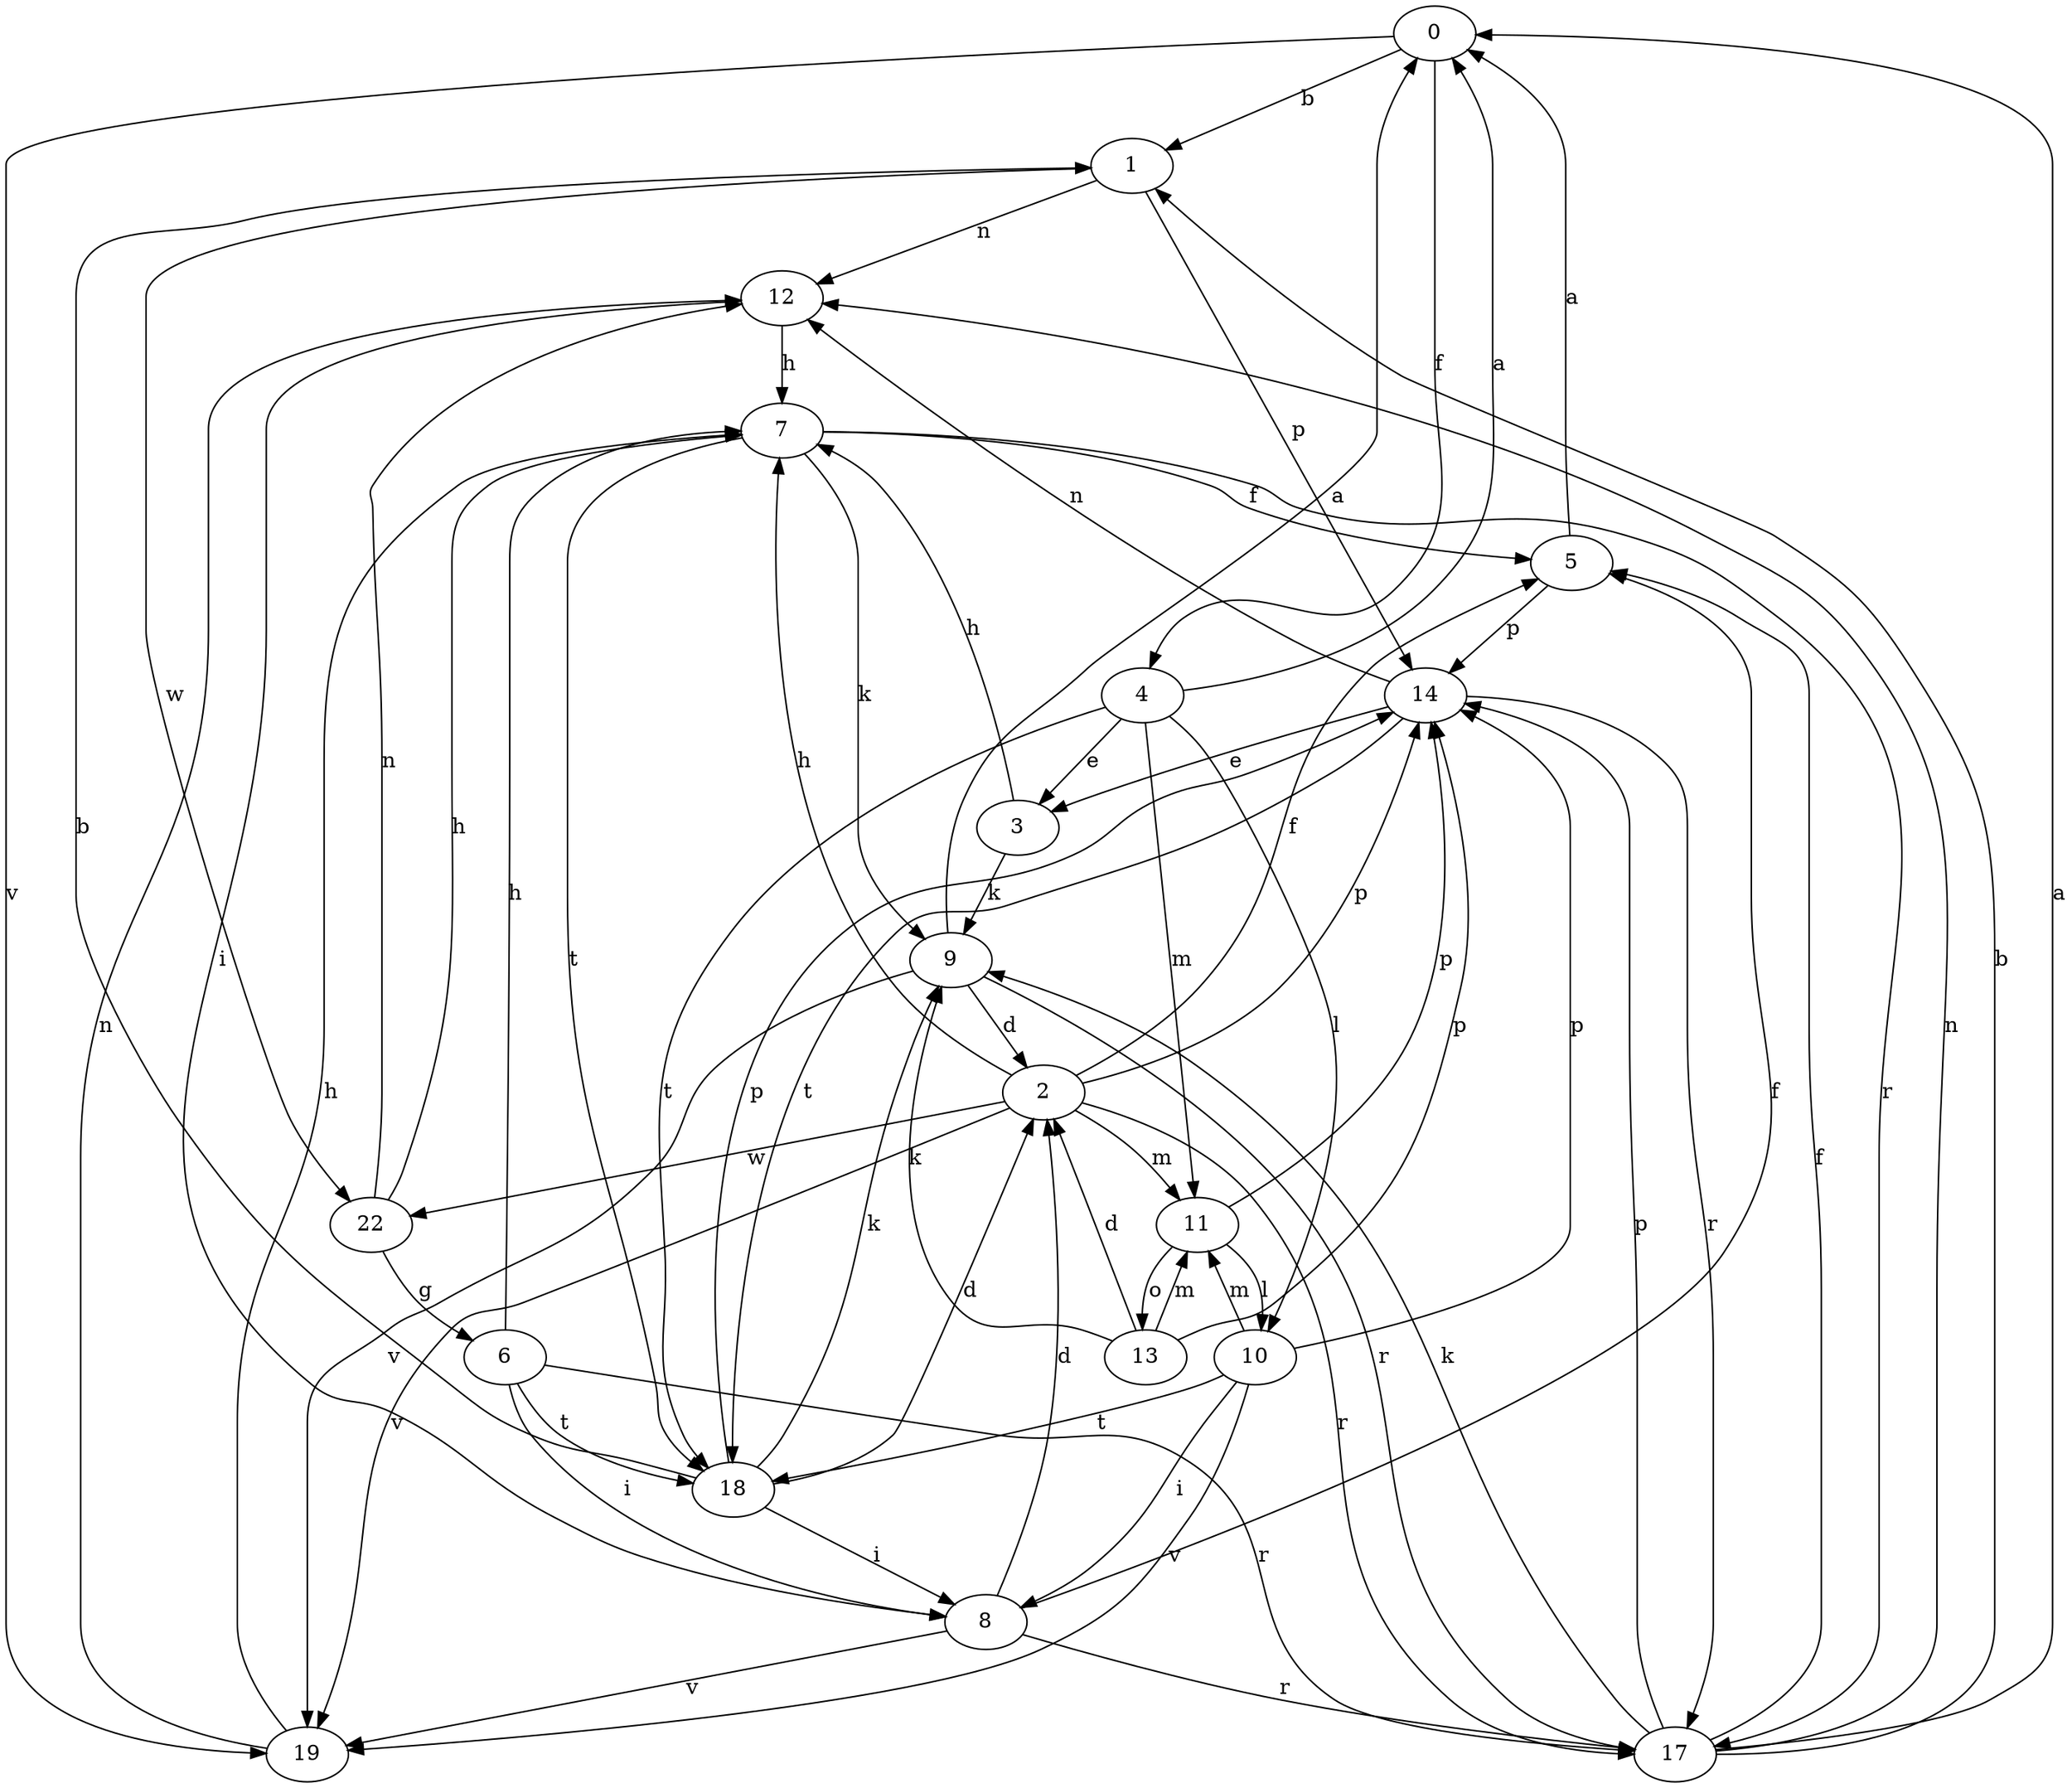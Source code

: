 strict digraph  {
0;
1;
2;
3;
4;
5;
6;
7;
8;
9;
10;
11;
12;
13;
14;
17;
18;
19;
22;
0 -> 1  [label=b];
0 -> 4  [label=f];
0 -> 19  [label=v];
1 -> 12  [label=n];
1 -> 14  [label=p];
1 -> 22  [label=w];
2 -> 5  [label=f];
2 -> 7  [label=h];
2 -> 11  [label=m];
2 -> 14  [label=p];
2 -> 17  [label=r];
2 -> 19  [label=v];
2 -> 22  [label=w];
3 -> 7  [label=h];
3 -> 9  [label=k];
4 -> 0  [label=a];
4 -> 3  [label=e];
4 -> 10  [label=l];
4 -> 11  [label=m];
4 -> 18  [label=t];
5 -> 0  [label=a];
5 -> 14  [label=p];
6 -> 7  [label=h];
6 -> 8  [label=i];
6 -> 17  [label=r];
6 -> 18  [label=t];
7 -> 5  [label=f];
7 -> 9  [label=k];
7 -> 17  [label=r];
7 -> 18  [label=t];
8 -> 2  [label=d];
8 -> 5  [label=f];
8 -> 17  [label=r];
8 -> 19  [label=v];
9 -> 0  [label=a];
9 -> 2  [label=d];
9 -> 17  [label=r];
9 -> 19  [label=v];
10 -> 8  [label=i];
10 -> 11  [label=m];
10 -> 14  [label=p];
10 -> 18  [label=t];
10 -> 19  [label=v];
11 -> 10  [label=l];
11 -> 13  [label=o];
11 -> 14  [label=p];
12 -> 7  [label=h];
12 -> 8  [label=i];
13 -> 2  [label=d];
13 -> 9  [label=k];
13 -> 11  [label=m];
13 -> 14  [label=p];
14 -> 3  [label=e];
14 -> 12  [label=n];
14 -> 17  [label=r];
14 -> 18  [label=t];
17 -> 0  [label=a];
17 -> 1  [label=b];
17 -> 5  [label=f];
17 -> 9  [label=k];
17 -> 12  [label=n];
17 -> 14  [label=p];
18 -> 1  [label=b];
18 -> 2  [label=d];
18 -> 8  [label=i];
18 -> 9  [label=k];
18 -> 14  [label=p];
19 -> 7  [label=h];
19 -> 12  [label=n];
22 -> 6  [label=g];
22 -> 7  [label=h];
22 -> 12  [label=n];
}
